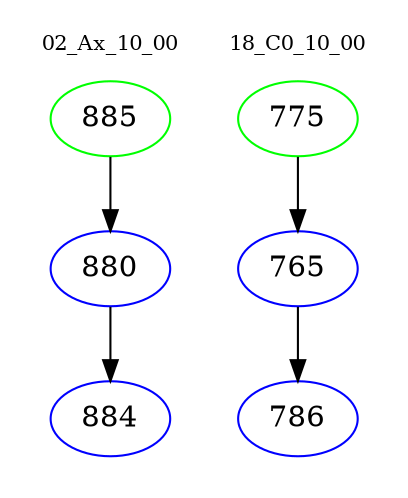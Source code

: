 digraph{
subgraph cluster_0 {
color = white
label = "02_Ax_10_00";
fontsize=10;
T0_885 [label="885", color="green"]
T0_885 -> T0_880 [color="black"]
T0_880 [label="880", color="blue"]
T0_880 -> T0_884 [color="black"]
T0_884 [label="884", color="blue"]
}
subgraph cluster_1 {
color = white
label = "18_C0_10_00";
fontsize=10;
T1_775 [label="775", color="green"]
T1_775 -> T1_765 [color="black"]
T1_765 [label="765", color="blue"]
T1_765 -> T1_786 [color="black"]
T1_786 [label="786", color="blue"]
}
}
